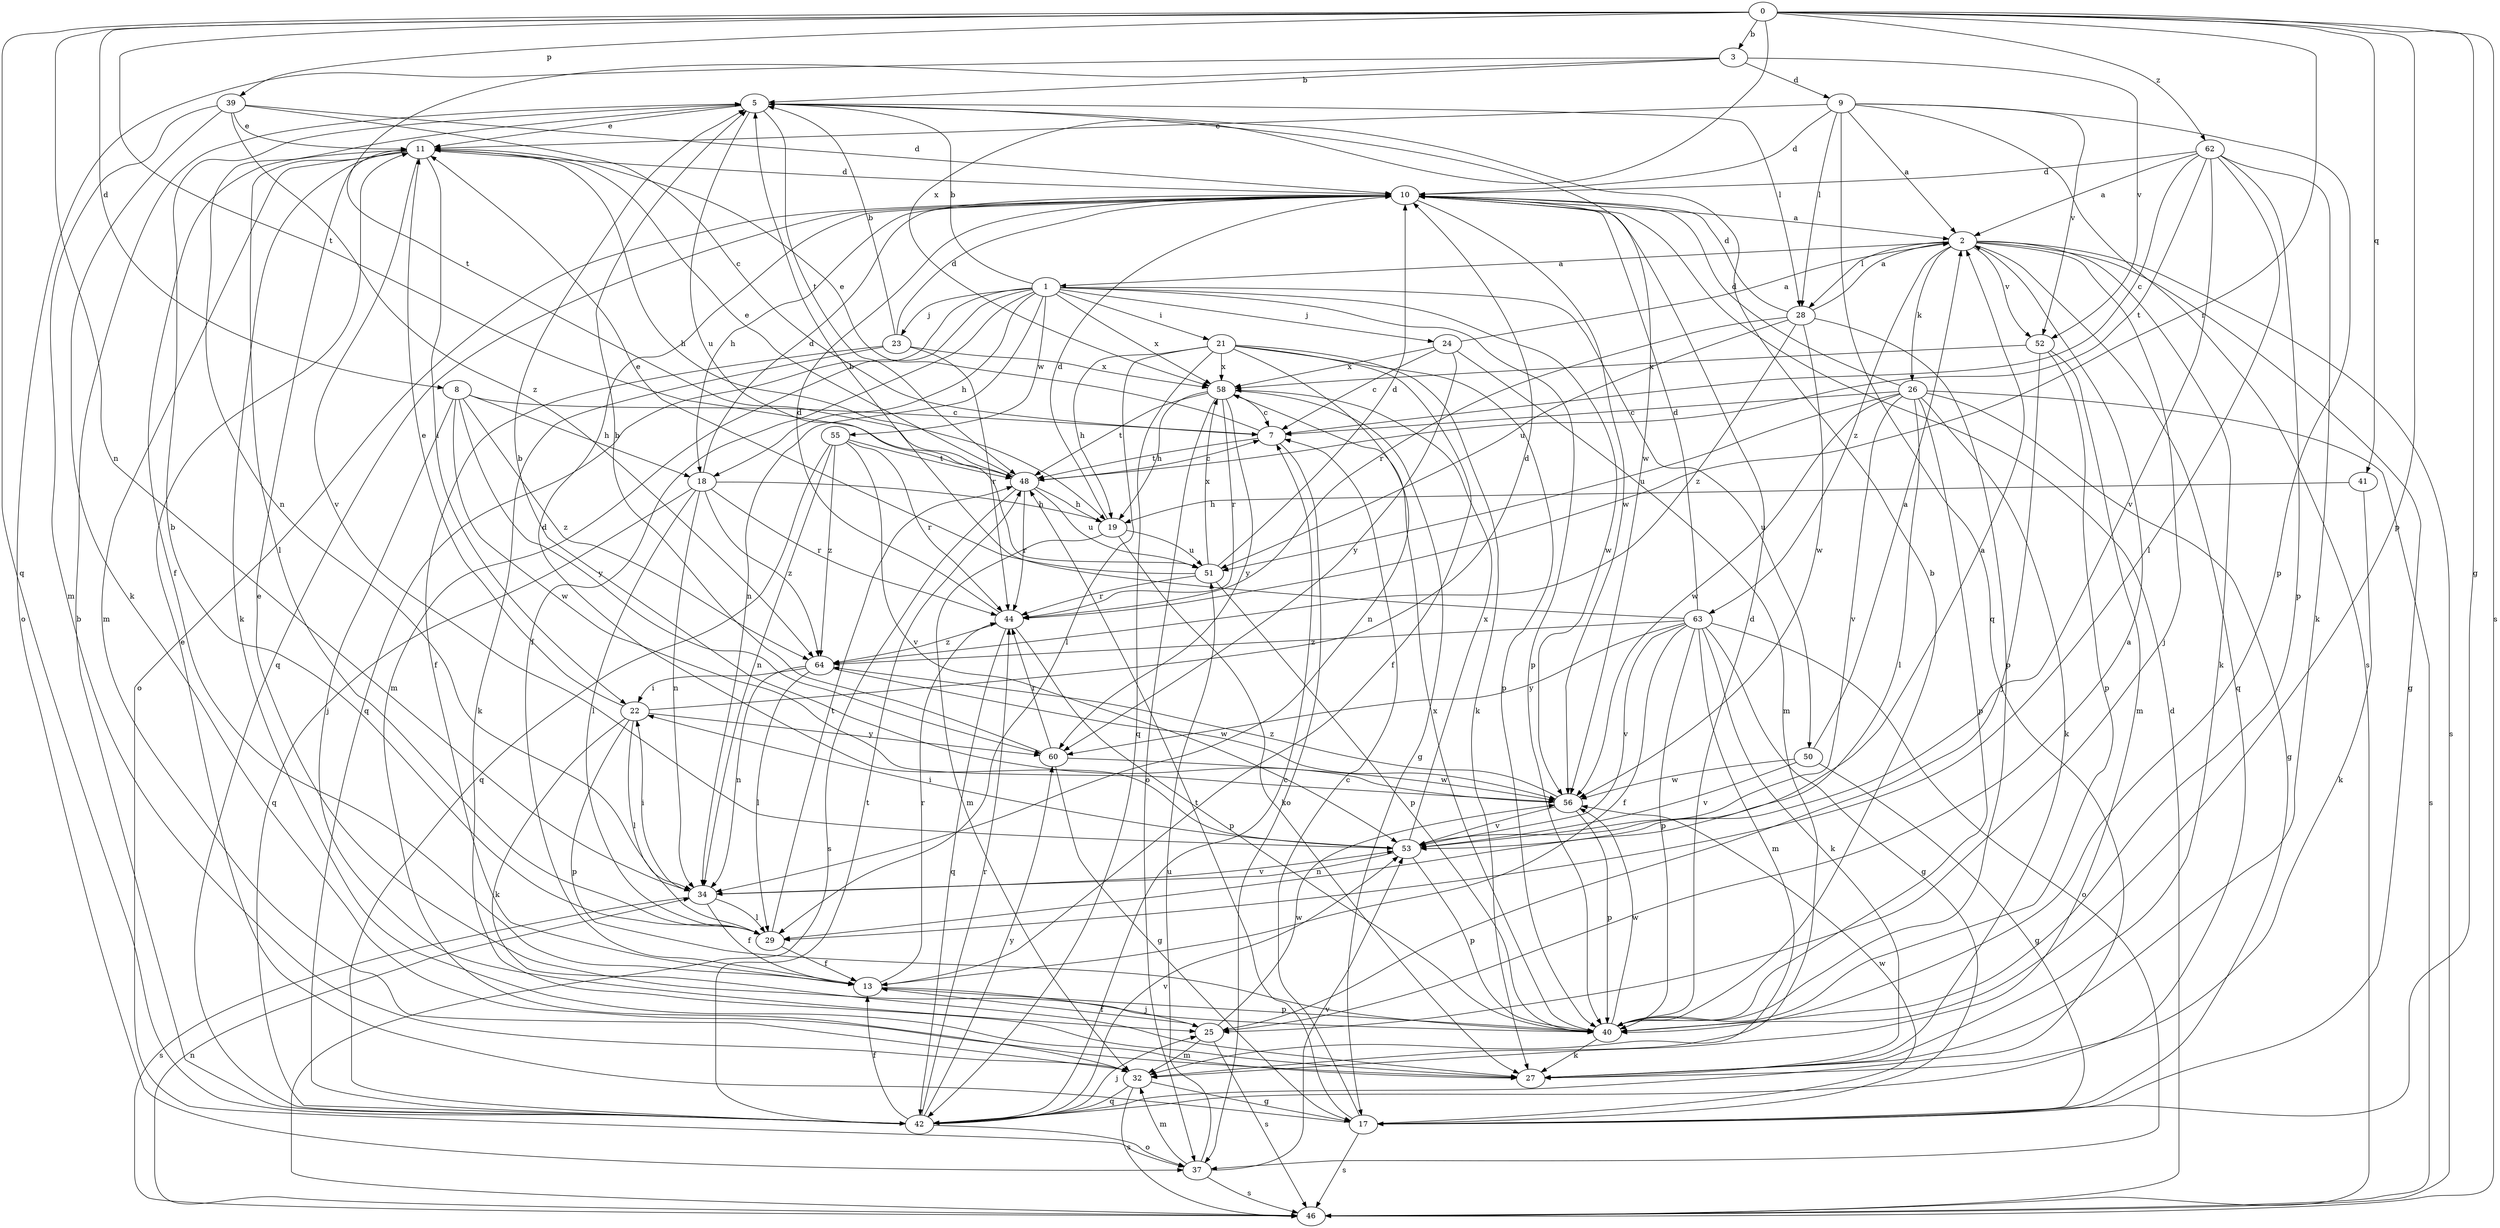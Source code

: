 strict digraph  {
0;
1;
2;
3;
5;
7;
8;
9;
10;
11;
13;
17;
18;
19;
21;
22;
23;
24;
25;
26;
27;
28;
29;
32;
34;
37;
39;
40;
41;
42;
44;
46;
48;
50;
51;
52;
53;
55;
56;
58;
60;
62;
63;
64;
0 -> 3  [label=b];
0 -> 8  [label=d];
0 -> 17  [label=g];
0 -> 34  [label=n];
0 -> 39  [label=p];
0 -> 40  [label=p];
0 -> 41  [label=q];
0 -> 42  [label=q];
0 -> 44  [label=r];
0 -> 46  [label=s];
0 -> 48  [label=t];
0 -> 58  [label=x];
0 -> 62  [label=z];
1 -> 5  [label=b];
1 -> 13  [label=f];
1 -> 18  [label=h];
1 -> 21  [label=i];
1 -> 23  [label=j];
1 -> 24  [label=j];
1 -> 32  [label=m];
1 -> 34  [label=n];
1 -> 40  [label=p];
1 -> 42  [label=q];
1 -> 50  [label=u];
1 -> 55  [label=w];
1 -> 56  [label=w];
1 -> 58  [label=x];
2 -> 1  [label=a];
2 -> 17  [label=g];
2 -> 25  [label=j];
2 -> 26  [label=k];
2 -> 27  [label=k];
2 -> 28  [label=l];
2 -> 42  [label=q];
2 -> 46  [label=s];
2 -> 52  [label=v];
2 -> 63  [label=z];
3 -> 5  [label=b];
3 -> 9  [label=d];
3 -> 37  [label=o];
3 -> 48  [label=t];
3 -> 52  [label=v];
5 -> 11  [label=e];
5 -> 28  [label=l];
5 -> 34  [label=n];
5 -> 48  [label=t];
5 -> 51  [label=u];
5 -> 56  [label=w];
7 -> 11  [label=e];
7 -> 37  [label=o];
7 -> 48  [label=t];
8 -> 7  [label=c];
8 -> 18  [label=h];
8 -> 25  [label=j];
8 -> 56  [label=w];
8 -> 60  [label=y];
8 -> 64  [label=z];
9 -> 2  [label=a];
9 -> 10  [label=d];
9 -> 11  [label=e];
9 -> 28  [label=l];
9 -> 40  [label=p];
9 -> 42  [label=q];
9 -> 46  [label=s];
9 -> 52  [label=v];
10 -> 2  [label=a];
10 -> 18  [label=h];
10 -> 37  [label=o];
10 -> 42  [label=q];
10 -> 56  [label=w];
11 -> 10  [label=d];
11 -> 13  [label=f];
11 -> 19  [label=h];
11 -> 22  [label=i];
11 -> 27  [label=k];
11 -> 29  [label=l];
11 -> 32  [label=m];
11 -> 53  [label=v];
13 -> 25  [label=j];
13 -> 40  [label=p];
13 -> 44  [label=r];
17 -> 7  [label=c];
17 -> 11  [label=e];
17 -> 46  [label=s];
17 -> 48  [label=t];
17 -> 56  [label=w];
18 -> 10  [label=d];
18 -> 19  [label=h];
18 -> 29  [label=l];
18 -> 34  [label=n];
18 -> 42  [label=q];
18 -> 44  [label=r];
18 -> 64  [label=z];
19 -> 10  [label=d];
19 -> 27  [label=k];
19 -> 32  [label=m];
19 -> 51  [label=u];
21 -> 13  [label=f];
21 -> 19  [label=h];
21 -> 27  [label=k];
21 -> 29  [label=l];
21 -> 34  [label=n];
21 -> 40  [label=p];
21 -> 42  [label=q];
21 -> 58  [label=x];
22 -> 10  [label=d];
22 -> 11  [label=e];
22 -> 27  [label=k];
22 -> 29  [label=l];
22 -> 40  [label=p];
22 -> 60  [label=y];
23 -> 5  [label=b];
23 -> 10  [label=d];
23 -> 13  [label=f];
23 -> 27  [label=k];
23 -> 44  [label=r];
23 -> 58  [label=x];
24 -> 2  [label=a];
24 -> 7  [label=c];
24 -> 32  [label=m];
24 -> 58  [label=x];
24 -> 60  [label=y];
25 -> 2  [label=a];
25 -> 13  [label=f];
25 -> 32  [label=m];
25 -> 46  [label=s];
25 -> 56  [label=w];
26 -> 7  [label=c];
26 -> 10  [label=d];
26 -> 17  [label=g];
26 -> 27  [label=k];
26 -> 29  [label=l];
26 -> 40  [label=p];
26 -> 46  [label=s];
26 -> 51  [label=u];
26 -> 53  [label=v];
26 -> 56  [label=w];
28 -> 2  [label=a];
28 -> 10  [label=d];
28 -> 40  [label=p];
28 -> 44  [label=r];
28 -> 51  [label=u];
28 -> 56  [label=w];
28 -> 64  [label=z];
29 -> 5  [label=b];
29 -> 13  [label=f];
29 -> 48  [label=t];
32 -> 17  [label=g];
32 -> 42  [label=q];
32 -> 46  [label=s];
34 -> 13  [label=f];
34 -> 22  [label=i];
34 -> 29  [label=l];
34 -> 46  [label=s];
34 -> 53  [label=v];
37 -> 32  [label=m];
37 -> 46  [label=s];
37 -> 51  [label=u];
37 -> 53  [label=v];
39 -> 7  [label=c];
39 -> 10  [label=d];
39 -> 11  [label=e];
39 -> 27  [label=k];
39 -> 32  [label=m];
39 -> 64  [label=z];
40 -> 5  [label=b];
40 -> 10  [label=d];
40 -> 11  [label=e];
40 -> 27  [label=k];
40 -> 56  [label=w];
40 -> 58  [label=x];
41 -> 19  [label=h];
41 -> 27  [label=k];
42 -> 5  [label=b];
42 -> 7  [label=c];
42 -> 13  [label=f];
42 -> 25  [label=j];
42 -> 37  [label=o];
42 -> 44  [label=r];
42 -> 48  [label=t];
42 -> 53  [label=v];
42 -> 60  [label=y];
44 -> 10  [label=d];
44 -> 40  [label=p];
44 -> 42  [label=q];
44 -> 64  [label=z];
46 -> 10  [label=d];
46 -> 34  [label=n];
48 -> 7  [label=c];
48 -> 11  [label=e];
48 -> 19  [label=h];
48 -> 44  [label=r];
48 -> 46  [label=s];
48 -> 51  [label=u];
50 -> 2  [label=a];
50 -> 17  [label=g];
50 -> 53  [label=v];
50 -> 56  [label=w];
51 -> 10  [label=d];
51 -> 11  [label=e];
51 -> 40  [label=p];
51 -> 44  [label=r];
51 -> 58  [label=x];
52 -> 25  [label=j];
52 -> 32  [label=m];
52 -> 40  [label=p];
52 -> 58  [label=x];
53 -> 2  [label=a];
53 -> 10  [label=d];
53 -> 22  [label=i];
53 -> 34  [label=n];
53 -> 40  [label=p];
53 -> 58  [label=x];
55 -> 34  [label=n];
55 -> 42  [label=q];
55 -> 44  [label=r];
55 -> 48  [label=t];
55 -> 53  [label=v];
55 -> 64  [label=z];
56 -> 5  [label=b];
56 -> 40  [label=p];
56 -> 53  [label=v];
56 -> 64  [label=z];
58 -> 7  [label=c];
58 -> 17  [label=g];
58 -> 19  [label=h];
58 -> 37  [label=o];
58 -> 44  [label=r];
58 -> 48  [label=t];
58 -> 60  [label=y];
60 -> 5  [label=b];
60 -> 17  [label=g];
60 -> 44  [label=r];
60 -> 56  [label=w];
62 -> 2  [label=a];
62 -> 7  [label=c];
62 -> 10  [label=d];
62 -> 27  [label=k];
62 -> 29  [label=l];
62 -> 40  [label=p];
62 -> 48  [label=t];
62 -> 53  [label=v];
63 -> 5  [label=b];
63 -> 10  [label=d];
63 -> 13  [label=f];
63 -> 17  [label=g];
63 -> 27  [label=k];
63 -> 32  [label=m];
63 -> 37  [label=o];
63 -> 40  [label=p];
63 -> 53  [label=v];
63 -> 60  [label=y];
63 -> 64  [label=z];
64 -> 22  [label=i];
64 -> 29  [label=l];
64 -> 34  [label=n];
64 -> 56  [label=w];
}
